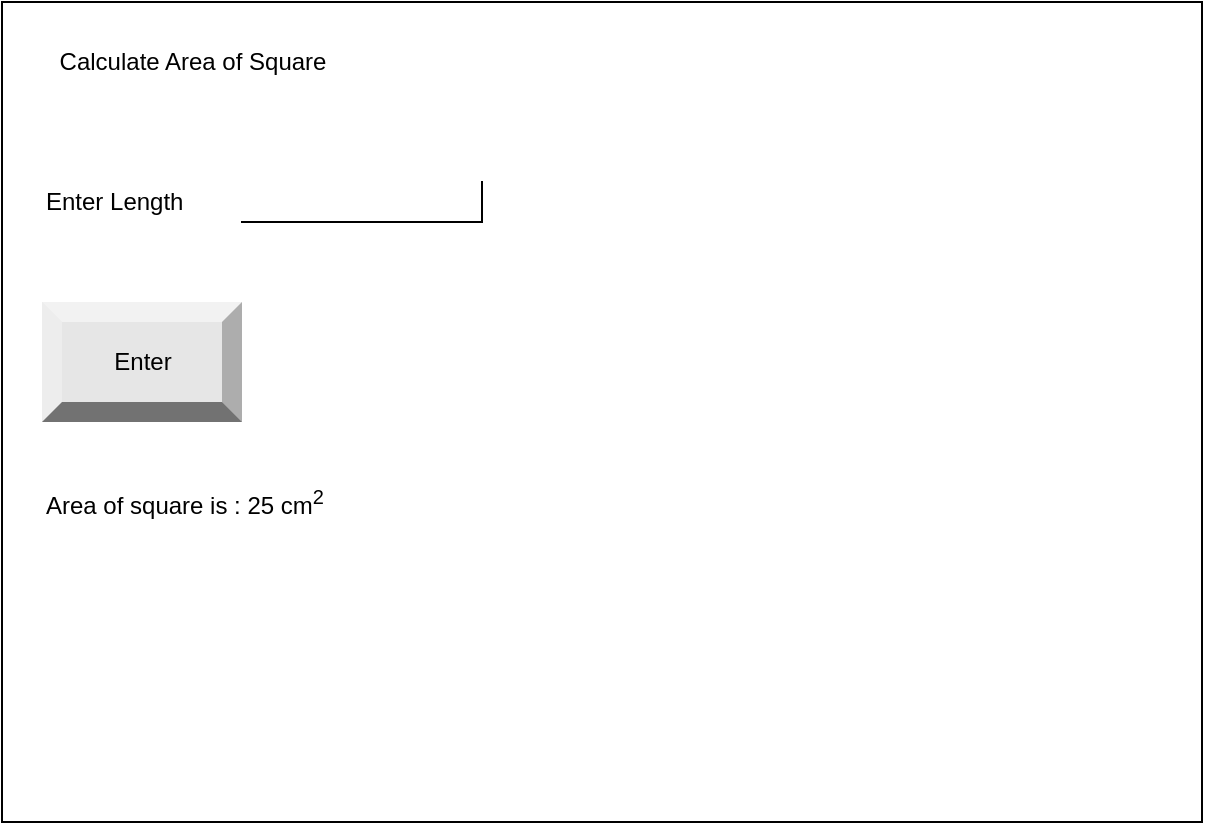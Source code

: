 <mxfile>
    <diagram id="lI1Sj_rmhkODkQMF-m7m" name="Page-1">
        <mxGraphModel dx="726" dy="595" grid="1" gridSize="10" guides="1" tooltips="1" connect="1" arrows="1" fold="1" page="1" pageScale="1" pageWidth="827" pageHeight="1169" math="0" shadow="0">
            <root>
                <mxCell id="0"/>
                <mxCell id="1" parent="0"/>
                <mxCell id="2" value="" style="verticalLabelPosition=bottom;verticalAlign=top;html=1;shape=mxgraph.basic.rect;fillColor2=none;strokeWidth=1;size=20;indent=5;" vertex="1" parent="1">
                    <mxGeometry x="80" y="100" width="600" height="410" as="geometry"/>
                </mxCell>
                <mxCell id="3" value="Calculate Area of Square" style="text;html=1;align=center;verticalAlign=middle;resizable=0;points=[];autosize=1;strokeColor=none;fillColor=none;" vertex="1" parent="1">
                    <mxGeometry x="100" y="120" width="150" height="20" as="geometry"/>
                </mxCell>
                <mxCell id="4" value="Enter Length" style="text;html=1;align=left;verticalAlign=middle;resizable=0;points=[];autosize=1;strokeColor=none;fillColor=none;" vertex="1" parent="1">
                    <mxGeometry x="100" y="190" width="80" height="20" as="geometry"/>
                </mxCell>
                <mxCell id="5" value="" style="shape=partialRectangle;whiteSpace=wrap;html=1;top=0;left=0;fillColor=none;" vertex="1" parent="1">
                    <mxGeometry x="200" y="190" width="120" height="20" as="geometry"/>
                </mxCell>
                <mxCell id="6" value="Enter" style="labelPosition=center;verticalLabelPosition=middle;align=center;html=1;shape=mxgraph.basic.shaded_button;dx=10;fillColor=#E6E6E6;strokeColor=none;" vertex="1" parent="1">
                    <mxGeometry x="100" y="250" width="100" height="60" as="geometry"/>
                </mxCell>
                <mxCell id="7" value="Area of square is : 25 cm&lt;sup&gt;2&lt;/sup&gt;" style="text;html=1;align=left;verticalAlign=middle;resizable=0;points=[];autosize=1;strokeColor=none;fillColor=none;" vertex="1" parent="1">
                    <mxGeometry x="100" y="340" width="150" height="20" as="geometry"/>
                </mxCell>
            </root>
        </mxGraphModel>
    </diagram>
</mxfile>